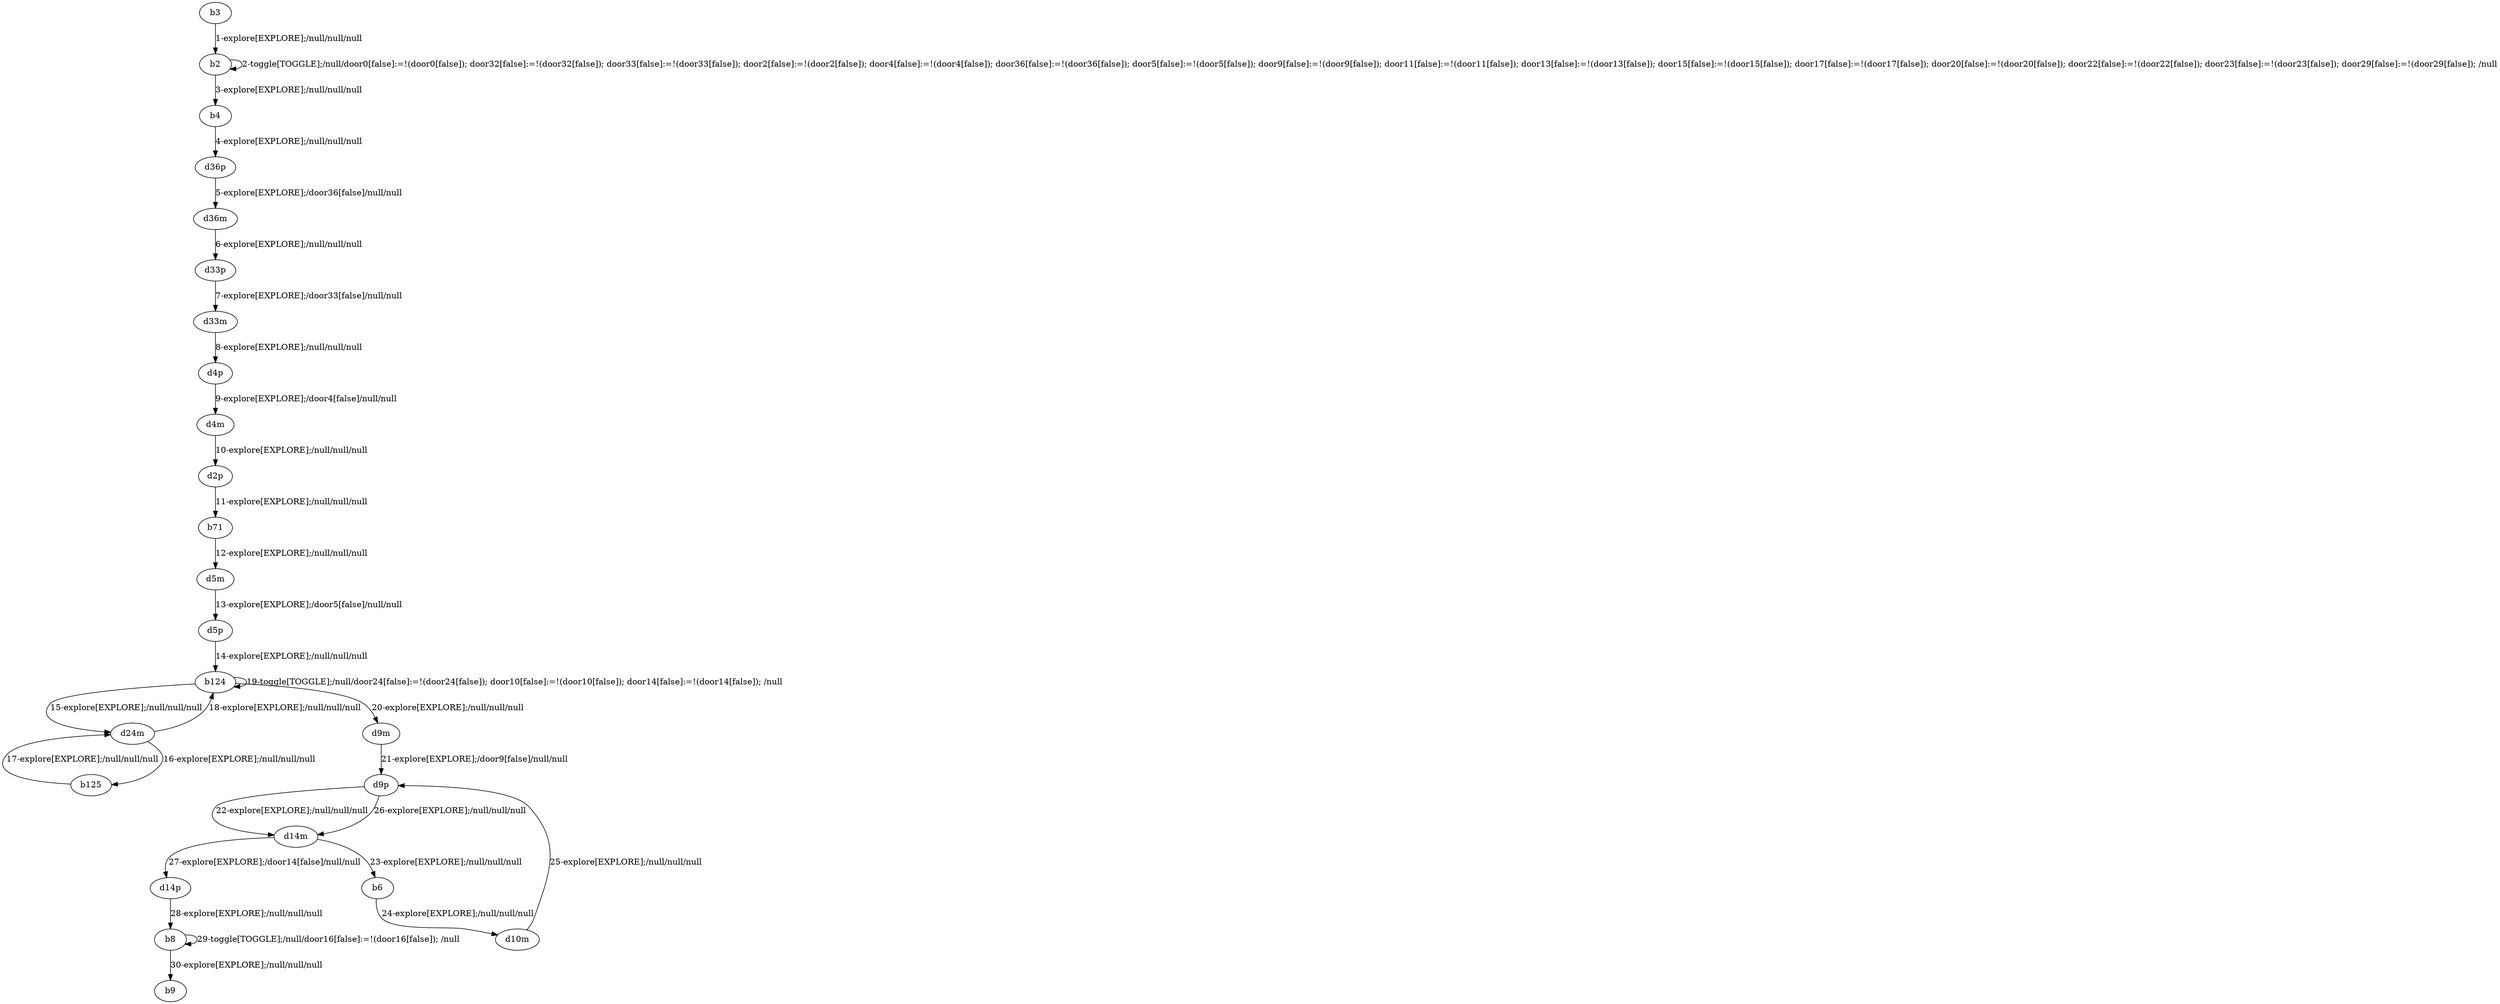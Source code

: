 # Total number of goals covered by this test: 1
# b8 --> b8

digraph g {
"b3" -> "b2" [label = "1-explore[EXPLORE];/null/null/null"];
"b2" -> "b2" [label = "2-toggle[TOGGLE];/null/door0[false]:=!(door0[false]); door32[false]:=!(door32[false]); door33[false]:=!(door33[false]); door2[false]:=!(door2[false]); door4[false]:=!(door4[false]); door36[false]:=!(door36[false]); door5[false]:=!(door5[false]); door9[false]:=!(door9[false]); door11[false]:=!(door11[false]); door13[false]:=!(door13[false]); door15[false]:=!(door15[false]); door17[false]:=!(door17[false]); door20[false]:=!(door20[false]); door22[false]:=!(door22[false]); door23[false]:=!(door23[false]); door29[false]:=!(door29[false]); /null"];
"b2" -> "b4" [label = "3-explore[EXPLORE];/null/null/null"];
"b4" -> "d36p" [label = "4-explore[EXPLORE];/null/null/null"];
"d36p" -> "d36m" [label = "5-explore[EXPLORE];/door36[false]/null/null"];
"d36m" -> "d33p" [label = "6-explore[EXPLORE];/null/null/null"];
"d33p" -> "d33m" [label = "7-explore[EXPLORE];/door33[false]/null/null"];
"d33m" -> "d4p" [label = "8-explore[EXPLORE];/null/null/null"];
"d4p" -> "d4m" [label = "9-explore[EXPLORE];/door4[false]/null/null"];
"d4m" -> "d2p" [label = "10-explore[EXPLORE];/null/null/null"];
"d2p" -> "b71" [label = "11-explore[EXPLORE];/null/null/null"];
"b71" -> "d5m" [label = "12-explore[EXPLORE];/null/null/null"];
"d5m" -> "d5p" [label = "13-explore[EXPLORE];/door5[false]/null/null"];
"d5p" -> "b124" [label = "14-explore[EXPLORE];/null/null/null"];
"b124" -> "d24m" [label = "15-explore[EXPLORE];/null/null/null"];
"d24m" -> "b125" [label = "16-explore[EXPLORE];/null/null/null"];
"b125" -> "d24m" [label = "17-explore[EXPLORE];/null/null/null"];
"d24m" -> "b124" [label = "18-explore[EXPLORE];/null/null/null"];
"b124" -> "b124" [label = "19-toggle[TOGGLE];/null/door24[false]:=!(door24[false]); door10[false]:=!(door10[false]); door14[false]:=!(door14[false]); /null"];
"b124" -> "d9m" [label = "20-explore[EXPLORE];/null/null/null"];
"d9m" -> "d9p" [label = "21-explore[EXPLORE];/door9[false]/null/null"];
"d9p" -> "d14m" [label = "22-explore[EXPLORE];/null/null/null"];
"d14m" -> "b6" [label = "23-explore[EXPLORE];/null/null/null"];
"b6" -> "d10m" [label = "24-explore[EXPLORE];/null/null/null"];
"d10m" -> "d9p" [label = "25-explore[EXPLORE];/null/null/null"];
"d9p" -> "d14m" [label = "26-explore[EXPLORE];/null/null/null"];
"d14m" -> "d14p" [label = "27-explore[EXPLORE];/door14[false]/null/null"];
"d14p" -> "b8" [label = "28-explore[EXPLORE];/null/null/null"];
"b8" -> "b8" [label = "29-toggle[TOGGLE];/null/door16[false]:=!(door16[false]); /null"];
"b8" -> "b9" [label = "30-explore[EXPLORE];/null/null/null"];
}